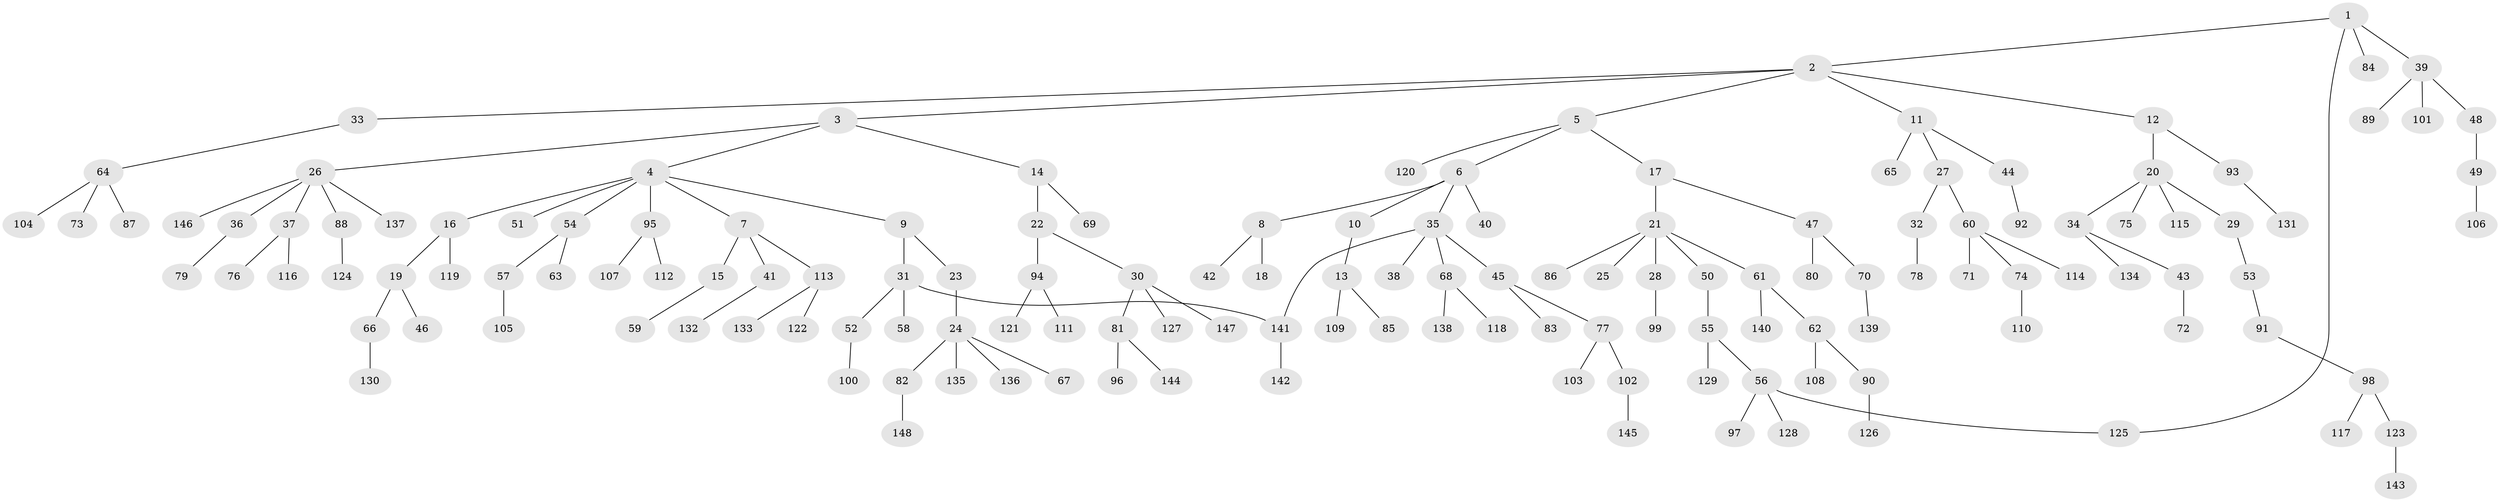 // Generated by graph-tools (version 1.1) at 2025/13/03/09/25 04:13:25]
// undirected, 148 vertices, 149 edges
graph export_dot {
graph [start="1"]
  node [color=gray90,style=filled];
  1;
  2;
  3;
  4;
  5;
  6;
  7;
  8;
  9;
  10;
  11;
  12;
  13;
  14;
  15;
  16;
  17;
  18;
  19;
  20;
  21;
  22;
  23;
  24;
  25;
  26;
  27;
  28;
  29;
  30;
  31;
  32;
  33;
  34;
  35;
  36;
  37;
  38;
  39;
  40;
  41;
  42;
  43;
  44;
  45;
  46;
  47;
  48;
  49;
  50;
  51;
  52;
  53;
  54;
  55;
  56;
  57;
  58;
  59;
  60;
  61;
  62;
  63;
  64;
  65;
  66;
  67;
  68;
  69;
  70;
  71;
  72;
  73;
  74;
  75;
  76;
  77;
  78;
  79;
  80;
  81;
  82;
  83;
  84;
  85;
  86;
  87;
  88;
  89;
  90;
  91;
  92;
  93;
  94;
  95;
  96;
  97;
  98;
  99;
  100;
  101;
  102;
  103;
  104;
  105;
  106;
  107;
  108;
  109;
  110;
  111;
  112;
  113;
  114;
  115;
  116;
  117;
  118;
  119;
  120;
  121;
  122;
  123;
  124;
  125;
  126;
  127;
  128;
  129;
  130;
  131;
  132;
  133;
  134;
  135;
  136;
  137;
  138;
  139;
  140;
  141;
  142;
  143;
  144;
  145;
  146;
  147;
  148;
  1 -- 2;
  1 -- 39;
  1 -- 84;
  1 -- 125;
  2 -- 3;
  2 -- 5;
  2 -- 11;
  2 -- 12;
  2 -- 33;
  3 -- 4;
  3 -- 14;
  3 -- 26;
  4 -- 7;
  4 -- 9;
  4 -- 16;
  4 -- 51;
  4 -- 54;
  4 -- 95;
  5 -- 6;
  5 -- 17;
  5 -- 120;
  6 -- 8;
  6 -- 10;
  6 -- 35;
  6 -- 40;
  7 -- 15;
  7 -- 41;
  7 -- 113;
  8 -- 18;
  8 -- 42;
  9 -- 23;
  9 -- 31;
  10 -- 13;
  11 -- 27;
  11 -- 44;
  11 -- 65;
  12 -- 20;
  12 -- 93;
  13 -- 85;
  13 -- 109;
  14 -- 22;
  14 -- 69;
  15 -- 59;
  16 -- 19;
  16 -- 119;
  17 -- 21;
  17 -- 47;
  19 -- 46;
  19 -- 66;
  20 -- 29;
  20 -- 34;
  20 -- 75;
  20 -- 115;
  21 -- 25;
  21 -- 28;
  21 -- 50;
  21 -- 61;
  21 -- 86;
  22 -- 30;
  22 -- 94;
  23 -- 24;
  24 -- 67;
  24 -- 82;
  24 -- 135;
  24 -- 136;
  26 -- 36;
  26 -- 37;
  26 -- 88;
  26 -- 137;
  26 -- 146;
  27 -- 32;
  27 -- 60;
  28 -- 99;
  29 -- 53;
  30 -- 81;
  30 -- 127;
  30 -- 147;
  31 -- 52;
  31 -- 58;
  31 -- 141;
  32 -- 78;
  33 -- 64;
  34 -- 43;
  34 -- 134;
  35 -- 38;
  35 -- 45;
  35 -- 68;
  35 -- 141;
  36 -- 79;
  37 -- 76;
  37 -- 116;
  39 -- 48;
  39 -- 89;
  39 -- 101;
  41 -- 132;
  43 -- 72;
  44 -- 92;
  45 -- 77;
  45 -- 83;
  47 -- 70;
  47 -- 80;
  48 -- 49;
  49 -- 106;
  50 -- 55;
  52 -- 100;
  53 -- 91;
  54 -- 57;
  54 -- 63;
  55 -- 56;
  55 -- 129;
  56 -- 97;
  56 -- 128;
  56 -- 125;
  57 -- 105;
  60 -- 71;
  60 -- 74;
  60 -- 114;
  61 -- 62;
  61 -- 140;
  62 -- 90;
  62 -- 108;
  64 -- 73;
  64 -- 87;
  64 -- 104;
  66 -- 130;
  68 -- 118;
  68 -- 138;
  70 -- 139;
  74 -- 110;
  77 -- 102;
  77 -- 103;
  81 -- 96;
  81 -- 144;
  82 -- 148;
  88 -- 124;
  90 -- 126;
  91 -- 98;
  93 -- 131;
  94 -- 111;
  94 -- 121;
  95 -- 107;
  95 -- 112;
  98 -- 117;
  98 -- 123;
  102 -- 145;
  113 -- 122;
  113 -- 133;
  123 -- 143;
  141 -- 142;
}
